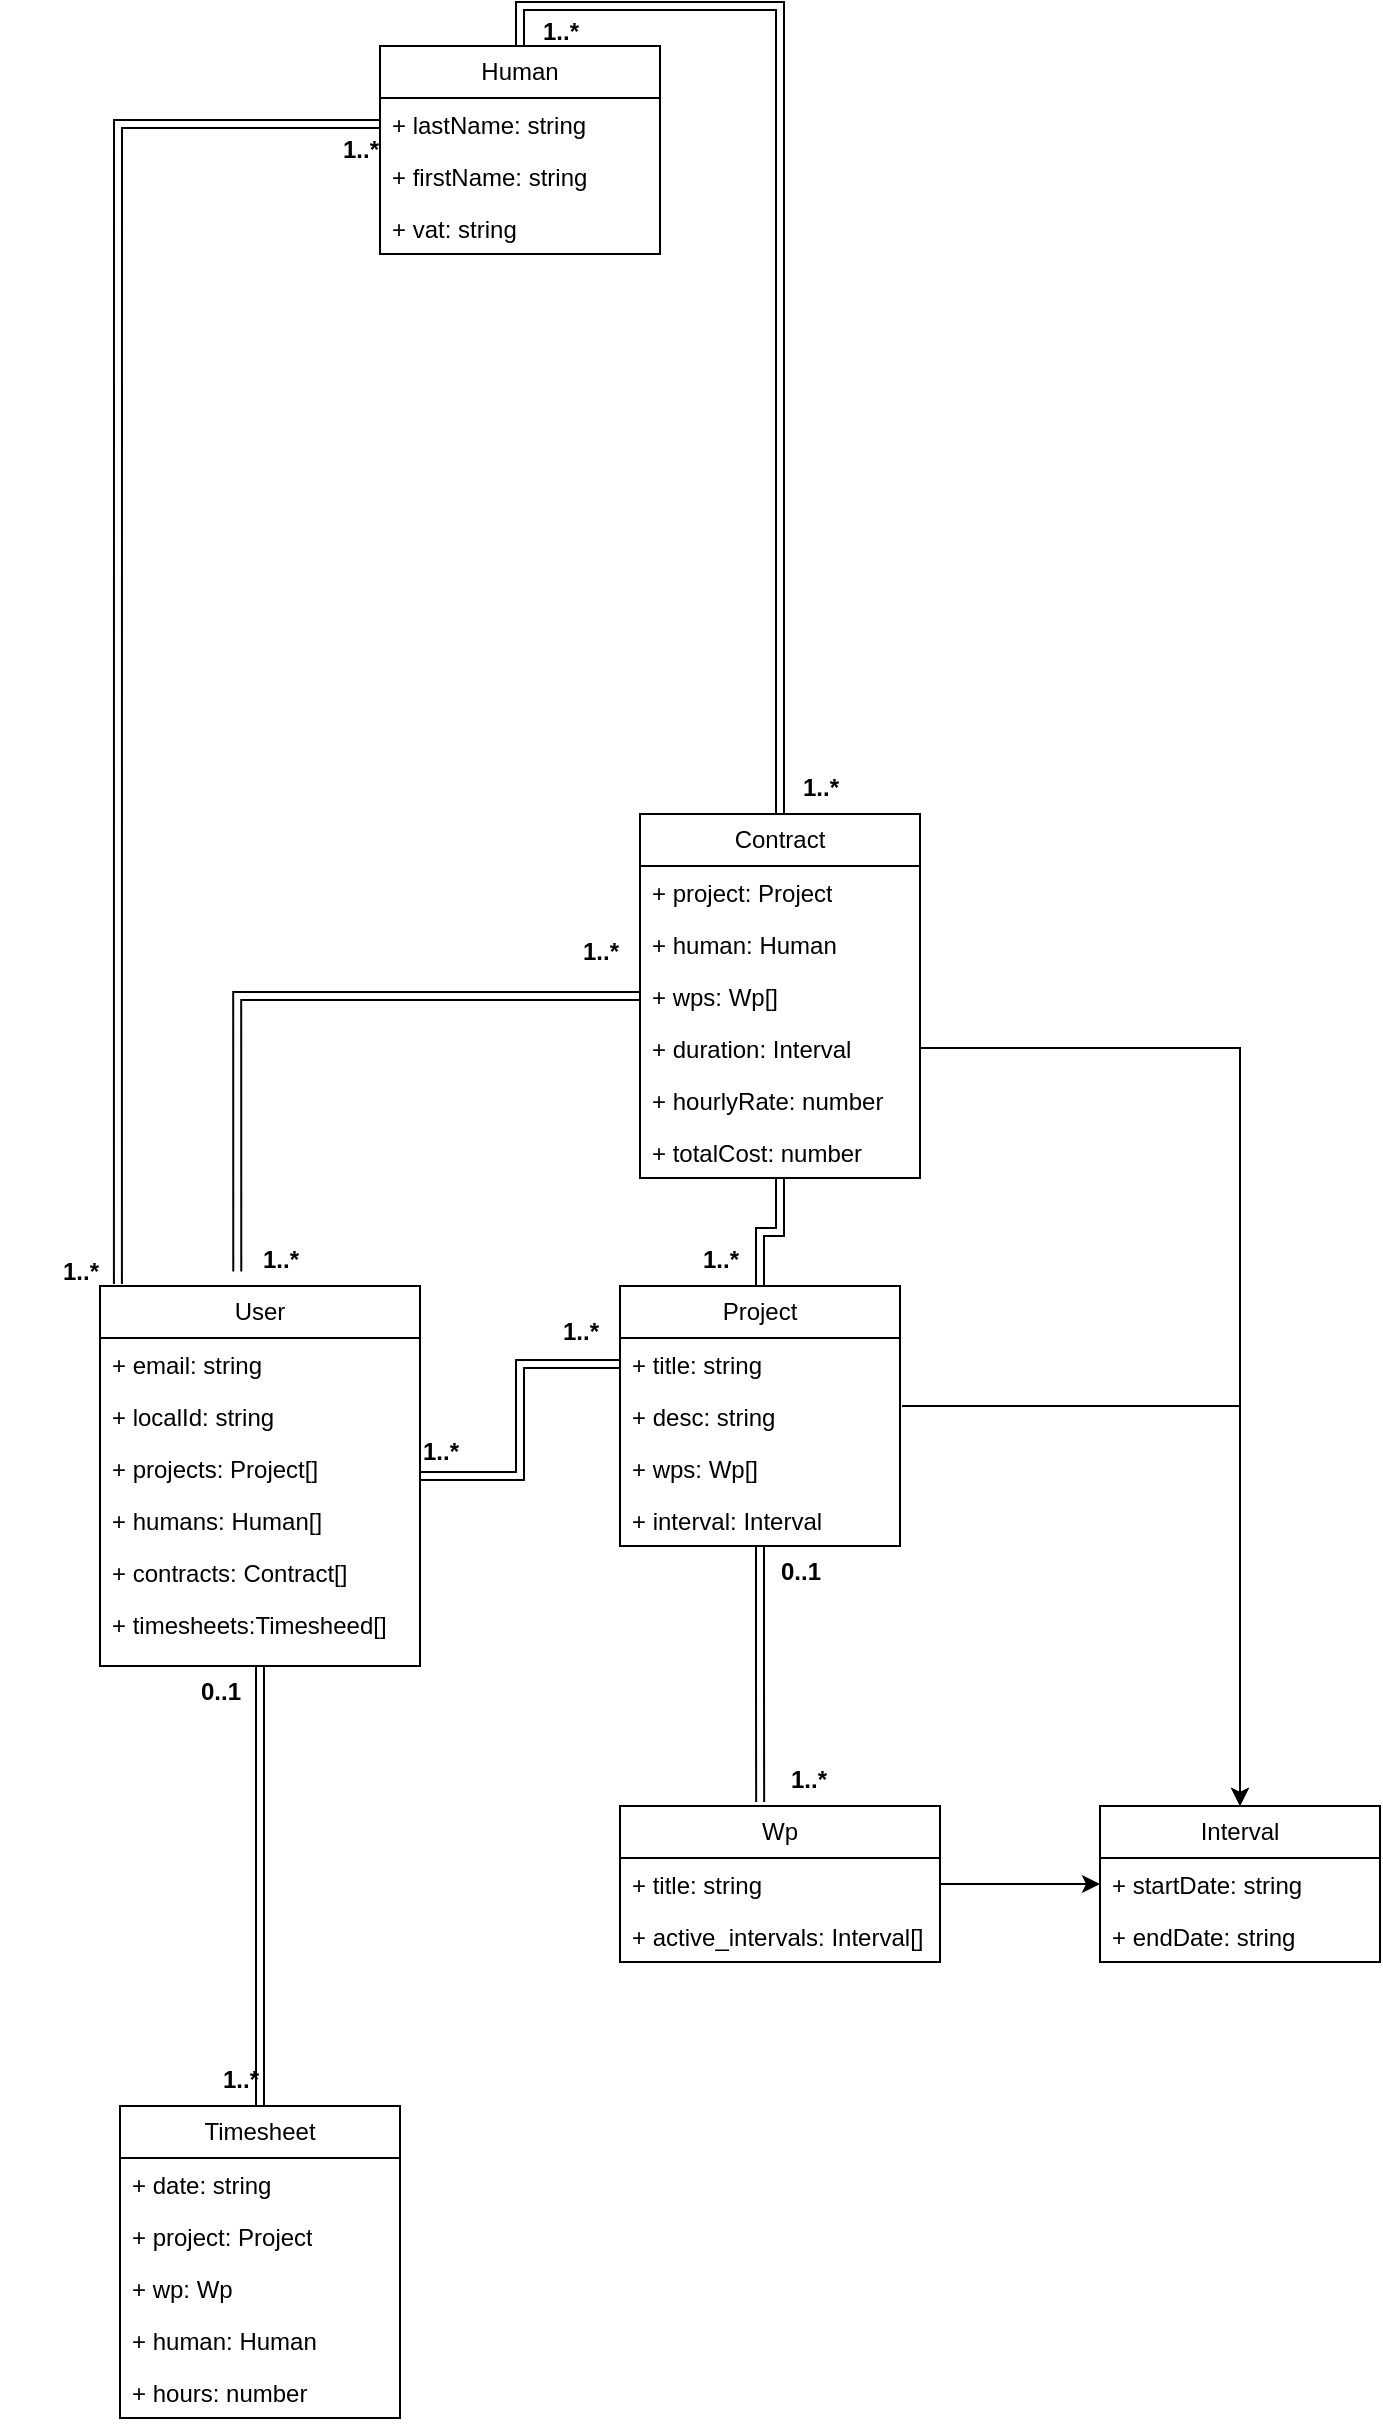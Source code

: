 <mxfile version="23.1.6" type="device">
  <diagram id="C5RBs43oDa-KdzZeNtuy" name="Page-1">
    <mxGraphModel dx="1434" dy="1915" grid="1" gridSize="10" guides="1" tooltips="1" connect="1" arrows="1" fold="1" page="1" pageScale="1" pageWidth="827" pageHeight="1169" math="0" shadow="0">
      <root>
        <mxCell id="WIyWlLk6GJQsqaUBKTNV-0" />
        <mxCell id="WIyWlLk6GJQsqaUBKTNV-1" parent="WIyWlLk6GJQsqaUBKTNV-0" />
        <mxCell id="FoKzM-1AQg_04eerCOt0-0" value="Wp" style="swimlane;fontStyle=0;childLayout=stackLayout;horizontal=1;startSize=26;fillColor=none;horizontalStack=0;resizeParent=1;resizeParentMax=0;resizeLast=0;collapsible=1;marginBottom=0;whiteSpace=wrap;html=1;" parent="WIyWlLk6GJQsqaUBKTNV-1" vertex="1">
          <mxGeometry x="320" y="640" width="160" height="78" as="geometry" />
        </mxCell>
        <mxCell id="FoKzM-1AQg_04eerCOt0-1" value="+ title: string&lt;br&gt;" style="text;strokeColor=none;fillColor=none;align=left;verticalAlign=top;spacingLeft=4;spacingRight=4;overflow=hidden;rotatable=0;points=[[0,0.5],[1,0.5]];portConstraint=eastwest;whiteSpace=wrap;html=1;" parent="FoKzM-1AQg_04eerCOt0-0" vertex="1">
          <mxGeometry y="26" width="160" height="26" as="geometry" />
        </mxCell>
        <mxCell id="FoKzM-1AQg_04eerCOt0-2" value="+ active_intervals: Interval[]&amp;nbsp;" style="text;strokeColor=none;fillColor=none;align=left;verticalAlign=top;spacingLeft=4;spacingRight=4;overflow=hidden;rotatable=0;points=[[0,0.5],[1,0.5]];portConstraint=eastwest;whiteSpace=wrap;html=1;" parent="FoKzM-1AQg_04eerCOt0-0" vertex="1">
          <mxGeometry y="52" width="160" height="26" as="geometry" />
        </mxCell>
        <mxCell id="FoKzM-1AQg_04eerCOt0-8" value="Interval" style="swimlane;fontStyle=0;childLayout=stackLayout;horizontal=1;startSize=26;fillColor=none;horizontalStack=0;resizeParent=1;resizeParentMax=0;resizeLast=0;collapsible=1;marginBottom=0;whiteSpace=wrap;html=1;" parent="WIyWlLk6GJQsqaUBKTNV-1" vertex="1">
          <mxGeometry x="560" y="640" width="140" height="78" as="geometry" />
        </mxCell>
        <mxCell id="FoKzM-1AQg_04eerCOt0-9" value="+ startDate: string" style="text;strokeColor=none;fillColor=none;align=left;verticalAlign=top;spacingLeft=4;spacingRight=4;overflow=hidden;rotatable=0;points=[[0,0.5],[1,0.5]];portConstraint=eastwest;whiteSpace=wrap;html=1;" parent="FoKzM-1AQg_04eerCOt0-8" vertex="1">
          <mxGeometry y="26" width="140" height="26" as="geometry" />
        </mxCell>
        <mxCell id="FoKzM-1AQg_04eerCOt0-10" value="+ endDate: string" style="text;strokeColor=none;fillColor=none;align=left;verticalAlign=top;spacingLeft=4;spacingRight=4;overflow=hidden;rotatable=0;points=[[0,0.5],[1,0.5]];portConstraint=eastwest;whiteSpace=wrap;html=1;" parent="FoKzM-1AQg_04eerCOt0-8" vertex="1">
          <mxGeometry y="52" width="140" height="26" as="geometry" />
        </mxCell>
        <mxCell id="FoKzM-1AQg_04eerCOt0-12" value="Project" style="swimlane;fontStyle=0;childLayout=stackLayout;horizontal=1;startSize=26;horizontalStack=0;resizeParent=1;resizeParentMax=0;resizeLast=0;collapsible=1;marginBottom=0;whiteSpace=wrap;html=1;" parent="WIyWlLk6GJQsqaUBKTNV-1" vertex="1">
          <mxGeometry x="320" y="380" width="140" height="130" as="geometry" />
        </mxCell>
        <mxCell id="FoKzM-1AQg_04eerCOt0-13" value="+ title: string" style="text;strokeColor=none;fillColor=none;align=left;verticalAlign=top;spacingLeft=4;spacingRight=4;overflow=hidden;rotatable=0;points=[[0,0.5],[1,0.5]];portConstraint=eastwest;whiteSpace=wrap;html=1;" parent="FoKzM-1AQg_04eerCOt0-12" vertex="1">
          <mxGeometry y="26" width="140" height="26" as="geometry" />
        </mxCell>
        <mxCell id="FoKzM-1AQg_04eerCOt0-14" value="+ desc: string" style="text;strokeColor=none;fillColor=none;align=left;verticalAlign=top;spacingLeft=4;spacingRight=4;overflow=hidden;rotatable=0;points=[[0,0.5],[1,0.5]];portConstraint=eastwest;whiteSpace=wrap;html=1;" parent="FoKzM-1AQg_04eerCOt0-12" vertex="1">
          <mxGeometry y="52" width="140" height="26" as="geometry" />
        </mxCell>
        <mxCell id="FoKzM-1AQg_04eerCOt0-15" value="+ wps: Wp[]" style="text;strokeColor=none;fillColor=none;align=left;verticalAlign=top;spacingLeft=4;spacingRight=4;overflow=hidden;rotatable=0;points=[[0,0.5],[1,0.5]];portConstraint=eastwest;whiteSpace=wrap;html=1;" parent="FoKzM-1AQg_04eerCOt0-12" vertex="1">
          <mxGeometry y="78" width="140" height="26" as="geometry" />
        </mxCell>
        <mxCell id="FoKzM-1AQg_04eerCOt0-37" value="+ interval: Interval" style="text;strokeColor=none;fillColor=none;align=left;verticalAlign=top;spacingLeft=4;spacingRight=4;overflow=hidden;rotatable=0;points=[[0,0.5],[1,0.5]];portConstraint=eastwest;whiteSpace=wrap;html=1;" parent="FoKzM-1AQg_04eerCOt0-12" vertex="1">
          <mxGeometry y="104" width="140" height="26" as="geometry" />
        </mxCell>
        <mxCell id="FoKzM-1AQg_04eerCOt0-21" style="edgeStyle=orthogonalEdgeStyle;rounded=0;orthogonalLoop=1;jettySize=auto;html=1;entryX=0.5;entryY=0;entryDx=0;entryDy=0;" parent="WIyWlLk6GJQsqaUBKTNV-1" target="FoKzM-1AQg_04eerCOt0-8" edge="1">
          <mxGeometry relative="1" as="geometry">
            <mxPoint x="461" y="440" as="sourcePoint" />
            <Array as="points">
              <mxPoint x="461" y="440" />
              <mxPoint x="630" y="440" />
            </Array>
          </mxGeometry>
        </mxCell>
        <mxCell id="FoKzM-1AQg_04eerCOt0-22" style="edgeStyle=orthogonalEdgeStyle;rounded=0;orthogonalLoop=1;jettySize=auto;html=1;entryX=0;entryY=0.5;entryDx=0;entryDy=0;" parent="WIyWlLk6GJQsqaUBKTNV-1" source="FoKzM-1AQg_04eerCOt0-1" target="FoKzM-1AQg_04eerCOt0-9" edge="1">
          <mxGeometry relative="1" as="geometry" />
        </mxCell>
        <mxCell id="FoKzM-1AQg_04eerCOt0-39" style="edgeStyle=orthogonalEdgeStyle;rounded=0;orthogonalLoop=1;jettySize=auto;html=1;entryX=0;entryY=0.5;entryDx=0;entryDy=0;shape=link;" parent="WIyWlLk6GJQsqaUBKTNV-1" source="FoKzM-1AQg_04eerCOt0-24" target="FoKzM-1AQg_04eerCOt0-13" edge="1">
          <mxGeometry relative="1" as="geometry" />
        </mxCell>
        <mxCell id="nKdxntFMFZHb6h5BVn5V-6" style="edgeStyle=orthogonalEdgeStyle;rounded=0;orthogonalLoop=1;jettySize=auto;html=1;strokeColor=none;" parent="WIyWlLk6GJQsqaUBKTNV-1" source="FoKzM-1AQg_04eerCOt0-24" edge="1">
          <mxGeometry relative="1" as="geometry">
            <mxPoint x="140" y="940" as="targetPoint" />
          </mxGeometry>
        </mxCell>
        <mxCell id="nKdxntFMFZHb6h5BVn5V-20" style="edgeStyle=orthogonalEdgeStyle;rounded=0;orthogonalLoop=1;jettySize=auto;html=1;entryX=0.5;entryY=0;entryDx=0;entryDy=0;shape=link;" parent="WIyWlLk6GJQsqaUBKTNV-1" source="FoKzM-1AQg_04eerCOt0-24" target="nKdxntFMFZHb6h5BVn5V-14" edge="1">
          <mxGeometry relative="1" as="geometry" />
        </mxCell>
        <mxCell id="nKdxntFMFZHb6h5BVn5V-23" style="edgeStyle=orthogonalEdgeStyle;rounded=0;orthogonalLoop=1;jettySize=auto;html=1;entryX=0;entryY=0.5;entryDx=0;entryDy=0;exitX=0.056;exitY=-0.005;exitDx=0;exitDy=0;exitPerimeter=0;shape=link;" parent="WIyWlLk6GJQsqaUBKTNV-1" source="FoKzM-1AQg_04eerCOt0-24" target="FoKzM-1AQg_04eerCOt0-43" edge="1">
          <mxGeometry relative="1" as="geometry">
            <mxPoint x="20" y="374" as="sourcePoint" />
            <mxPoint x="80" y="-220" as="targetPoint" />
          </mxGeometry>
        </mxCell>
        <mxCell id="FoKzM-1AQg_04eerCOt0-24" value="User" style="swimlane;fontStyle=0;childLayout=stackLayout;horizontal=1;startSize=26;horizontalStack=0;resizeParent=1;resizeParentMax=0;resizeLast=0;collapsible=1;marginBottom=0;whiteSpace=wrap;html=1;" parent="WIyWlLk6GJQsqaUBKTNV-1" vertex="1">
          <mxGeometry x="60" y="380" width="160" height="190" as="geometry" />
        </mxCell>
        <mxCell id="FoKzM-1AQg_04eerCOt0-25" value="+ email: string" style="text;strokeColor=none;fillColor=none;align=left;verticalAlign=top;spacingLeft=4;spacingRight=4;overflow=hidden;rotatable=0;points=[[0,0.5],[1,0.5]];portConstraint=eastwest;whiteSpace=wrap;html=1;" parent="FoKzM-1AQg_04eerCOt0-24" vertex="1">
          <mxGeometry y="26" width="160" height="26" as="geometry" />
        </mxCell>
        <mxCell id="FoKzM-1AQg_04eerCOt0-26" value="+ localId: string" style="text;strokeColor=none;fillColor=none;align=left;verticalAlign=top;spacingLeft=4;spacingRight=4;overflow=hidden;rotatable=0;points=[[0,0.5],[1,0.5]];portConstraint=eastwest;whiteSpace=wrap;html=1;" parent="FoKzM-1AQg_04eerCOt0-24" vertex="1">
          <mxGeometry y="52" width="160" height="26" as="geometry" />
        </mxCell>
        <mxCell id="nKdxntFMFZHb6h5BVn5V-1" value="+ projects: Project[]" style="text;strokeColor=none;fillColor=none;align=left;verticalAlign=top;spacingLeft=4;spacingRight=4;overflow=hidden;rotatable=0;points=[[0,0.5],[1,0.5]];portConstraint=eastwest;whiteSpace=wrap;html=1;" parent="FoKzM-1AQg_04eerCOt0-24" vertex="1">
          <mxGeometry y="78" width="160" height="26" as="geometry" />
        </mxCell>
        <mxCell id="nKdxntFMFZHb6h5BVn5V-2" value="+ humans: Human[]" style="text;strokeColor=none;fillColor=none;align=left;verticalAlign=top;spacingLeft=4;spacingRight=4;overflow=hidden;rotatable=0;points=[[0,0.5],[1,0.5]];portConstraint=eastwest;whiteSpace=wrap;html=1;" parent="FoKzM-1AQg_04eerCOt0-24" vertex="1">
          <mxGeometry y="104" width="160" height="26" as="geometry" />
        </mxCell>
        <mxCell id="nKdxntFMFZHb6h5BVn5V-3" value="+ contracts: Contract[]" style="text;strokeColor=none;fillColor=none;align=left;verticalAlign=top;spacingLeft=4;spacingRight=4;overflow=hidden;rotatable=0;points=[[0,0.5],[1,0.5]];portConstraint=eastwest;whiteSpace=wrap;html=1;" parent="FoKzM-1AQg_04eerCOt0-24" vertex="1">
          <mxGeometry y="130" width="160" height="26" as="geometry" />
        </mxCell>
        <mxCell id="nKdxntFMFZHb6h5BVn5V-4" value="+ timesheets:Timesheed[]" style="text;strokeColor=none;fillColor=none;align=left;verticalAlign=top;spacingLeft=4;spacingRight=4;overflow=hidden;rotatable=0;points=[[0,0.5],[1,0.5]];portConstraint=eastwest;whiteSpace=wrap;html=1;" parent="FoKzM-1AQg_04eerCOt0-24" vertex="1">
          <mxGeometry y="156" width="160" height="34" as="geometry" />
        </mxCell>
        <mxCell id="FoKzM-1AQg_04eerCOt0-32" style="edgeStyle=orthogonalEdgeStyle;rounded=0;orthogonalLoop=1;jettySize=auto;html=1;entryX=0.438;entryY=-0.026;entryDx=0;entryDy=0;entryPerimeter=0;strokeColor=default;curved=0;shape=link;" parent="WIyWlLk6GJQsqaUBKTNV-1" source="FoKzM-1AQg_04eerCOt0-12" target="FoKzM-1AQg_04eerCOt0-0" edge="1">
          <mxGeometry relative="1" as="geometry" />
        </mxCell>
        <mxCell id="FoKzM-1AQg_04eerCOt0-35" value="0..1" style="text;align=center;fontStyle=1;verticalAlign=middle;spacingLeft=3;spacingRight=3;strokeColor=none;rotatable=0;points=[[0,0.5],[1,0.5]];portConstraint=eastwest;html=1;" parent="WIyWlLk6GJQsqaUBKTNV-1" vertex="1">
          <mxGeometry x="370" y="510" width="80" height="26" as="geometry" />
        </mxCell>
        <mxCell id="FoKzM-1AQg_04eerCOt0-36" value="1..*" style="text;align=center;fontStyle=1;verticalAlign=middle;spacingLeft=3;spacingRight=3;strokeColor=none;rotatable=0;points=[[0,0.5],[1,0.5]];portConstraint=eastwest;html=1;" parent="WIyWlLk6GJQsqaUBKTNV-1" vertex="1">
          <mxGeometry x="374" y="614" width="80" height="26" as="geometry" />
        </mxCell>
        <mxCell id="FoKzM-1AQg_04eerCOt0-40" value="1..*" style="text;align=center;fontStyle=1;verticalAlign=middle;spacingLeft=3;spacingRight=3;strokeColor=none;rotatable=0;points=[[0,0.5],[1,0.5]];portConstraint=eastwest;html=1;" parent="WIyWlLk6GJQsqaUBKTNV-1" vertex="1">
          <mxGeometry x="190" y="450" width="80" height="26" as="geometry" />
        </mxCell>
        <mxCell id="FoKzM-1AQg_04eerCOt0-41" value="1..*" style="text;align=center;fontStyle=1;verticalAlign=middle;spacingLeft=3;spacingRight=3;strokeColor=none;rotatable=0;points=[[0,0.5],[1,0.5]];portConstraint=eastwest;html=1;" parent="WIyWlLk6GJQsqaUBKTNV-1" vertex="1">
          <mxGeometry x="260" y="390" width="80" height="26" as="geometry" />
        </mxCell>
        <mxCell id="FoKzM-1AQg_04eerCOt0-42" value="Human" style="swimlane;fontStyle=0;childLayout=stackLayout;horizontal=1;startSize=26;fillColor=none;horizontalStack=0;resizeParent=1;resizeParentMax=0;resizeLast=0;collapsible=1;marginBottom=0;whiteSpace=wrap;html=1;" parent="WIyWlLk6GJQsqaUBKTNV-1" vertex="1">
          <mxGeometry x="200" y="-240" width="140" height="104" as="geometry" />
        </mxCell>
        <mxCell id="FoKzM-1AQg_04eerCOt0-43" value="+ lastName: string" style="text;strokeColor=none;fillColor=none;align=left;verticalAlign=top;spacingLeft=4;spacingRight=4;overflow=hidden;rotatable=0;points=[[0,0.5],[1,0.5]];portConstraint=eastwest;whiteSpace=wrap;html=1;" parent="FoKzM-1AQg_04eerCOt0-42" vertex="1">
          <mxGeometry y="26" width="140" height="26" as="geometry" />
        </mxCell>
        <mxCell id="FoKzM-1AQg_04eerCOt0-44" value="+ firstName: string" style="text;strokeColor=none;fillColor=none;align=left;verticalAlign=top;spacingLeft=4;spacingRight=4;overflow=hidden;rotatable=0;points=[[0,0.5],[1,0.5]];portConstraint=eastwest;whiteSpace=wrap;html=1;" parent="FoKzM-1AQg_04eerCOt0-42" vertex="1">
          <mxGeometry y="52" width="140" height="26" as="geometry" />
        </mxCell>
        <mxCell id="FoKzM-1AQg_04eerCOt0-45" value="+ vat: string" style="text;strokeColor=none;fillColor=none;align=left;verticalAlign=top;spacingLeft=4;spacingRight=4;overflow=hidden;rotatable=0;points=[[0,0.5],[1,0.5]];portConstraint=eastwest;whiteSpace=wrap;html=1;" parent="FoKzM-1AQg_04eerCOt0-42" vertex="1">
          <mxGeometry y="78" width="140" height="26" as="geometry" />
        </mxCell>
        <mxCell id="FoKzM-1AQg_04eerCOt0-58" style="edgeStyle=orthogonalEdgeStyle;rounded=0;orthogonalLoop=1;jettySize=auto;html=1;entryX=0.5;entryY=0;entryDx=0;entryDy=0;shape=link;" parent="WIyWlLk6GJQsqaUBKTNV-1" source="FoKzM-1AQg_04eerCOt0-50" target="FoKzM-1AQg_04eerCOt0-42" edge="1">
          <mxGeometry relative="1" as="geometry" />
        </mxCell>
        <mxCell id="FoKzM-1AQg_04eerCOt0-61" style="edgeStyle=orthogonalEdgeStyle;rounded=0;orthogonalLoop=1;jettySize=auto;html=1;entryX=0.5;entryY=0;entryDx=0;entryDy=0;shape=link;" parent="WIyWlLk6GJQsqaUBKTNV-1" source="FoKzM-1AQg_04eerCOt0-50" target="FoKzM-1AQg_04eerCOt0-12" edge="1">
          <mxGeometry relative="1" as="geometry" />
        </mxCell>
        <mxCell id="FoKzM-1AQg_04eerCOt0-50" value="Contract" style="swimlane;fontStyle=0;childLayout=stackLayout;horizontal=1;startSize=26;fillColor=none;horizontalStack=0;resizeParent=1;resizeParentMax=0;resizeLast=0;collapsible=1;marginBottom=0;whiteSpace=wrap;html=1;" parent="WIyWlLk6GJQsqaUBKTNV-1" vertex="1">
          <mxGeometry x="330" y="144" width="140" height="182" as="geometry" />
        </mxCell>
        <mxCell id="FoKzM-1AQg_04eerCOt0-51" value="+ project: Project" style="text;strokeColor=none;fillColor=none;align=left;verticalAlign=top;spacingLeft=4;spacingRight=4;overflow=hidden;rotatable=0;points=[[0,0.5],[1,0.5]];portConstraint=eastwest;whiteSpace=wrap;html=1;" parent="FoKzM-1AQg_04eerCOt0-50" vertex="1">
          <mxGeometry y="26" width="140" height="26" as="geometry" />
        </mxCell>
        <mxCell id="FoKzM-1AQg_04eerCOt0-52" value="+ human: Human" style="text;strokeColor=none;fillColor=none;align=left;verticalAlign=top;spacingLeft=4;spacingRight=4;overflow=hidden;rotatable=0;points=[[0,0.5],[1,0.5]];portConstraint=eastwest;whiteSpace=wrap;html=1;" parent="FoKzM-1AQg_04eerCOt0-50" vertex="1">
          <mxGeometry y="52" width="140" height="26" as="geometry" />
        </mxCell>
        <mxCell id="FoKzM-1AQg_04eerCOt0-53" value="+ wps: Wp[]" style="text;strokeColor=none;fillColor=none;align=left;verticalAlign=top;spacingLeft=4;spacingRight=4;overflow=hidden;rotatable=0;points=[[0,0.5],[1,0.5]];portConstraint=eastwest;whiteSpace=wrap;html=1;" parent="FoKzM-1AQg_04eerCOt0-50" vertex="1">
          <mxGeometry y="78" width="140" height="26" as="geometry" />
        </mxCell>
        <mxCell id="FoKzM-1AQg_04eerCOt0-54" value="+ duration: Interval" style="text;strokeColor=none;fillColor=none;align=left;verticalAlign=top;spacingLeft=4;spacingRight=4;overflow=hidden;rotatable=0;points=[[0,0.5],[1,0.5]];portConstraint=eastwest;whiteSpace=wrap;html=1;" parent="FoKzM-1AQg_04eerCOt0-50" vertex="1">
          <mxGeometry y="104" width="140" height="26" as="geometry" />
        </mxCell>
        <mxCell id="FoKzM-1AQg_04eerCOt0-55" value="+ hourlyRate: number" style="text;strokeColor=none;fillColor=none;align=left;verticalAlign=top;spacingLeft=4;spacingRight=4;overflow=hidden;rotatable=0;points=[[0,0.5],[1,0.5]];portConstraint=eastwest;whiteSpace=wrap;html=1;" parent="FoKzM-1AQg_04eerCOt0-50" vertex="1">
          <mxGeometry y="130" width="140" height="26" as="geometry" />
        </mxCell>
        <mxCell id="FoKzM-1AQg_04eerCOt0-56" value="+ totalCost: number" style="text;strokeColor=none;fillColor=none;align=left;verticalAlign=top;spacingLeft=4;spacingRight=4;overflow=hidden;rotatable=0;points=[[0,0.5],[1,0.5]];portConstraint=eastwest;whiteSpace=wrap;html=1;" parent="FoKzM-1AQg_04eerCOt0-50" vertex="1">
          <mxGeometry y="156" width="140" height="26" as="geometry" />
        </mxCell>
        <mxCell id="FoKzM-1AQg_04eerCOt0-57" style="edgeStyle=orthogonalEdgeStyle;rounded=0;orthogonalLoop=1;jettySize=auto;html=1;entryX=0.5;entryY=0;entryDx=0;entryDy=0;" parent="WIyWlLk6GJQsqaUBKTNV-1" source="FoKzM-1AQg_04eerCOt0-54" target="FoKzM-1AQg_04eerCOt0-8" edge="1">
          <mxGeometry relative="1" as="geometry" />
        </mxCell>
        <mxCell id="FoKzM-1AQg_04eerCOt0-59" value="1..*" style="text;align=center;fontStyle=1;verticalAlign=middle;spacingLeft=3;spacingRight=3;strokeColor=none;rotatable=0;points=[[0,0.5],[1,0.5]];portConstraint=eastwest;html=1;" parent="WIyWlLk6GJQsqaUBKTNV-1" vertex="1">
          <mxGeometry x="380" y="118" width="80" height="26" as="geometry" />
        </mxCell>
        <mxCell id="FoKzM-1AQg_04eerCOt0-60" value="1..*" style="text;align=center;fontStyle=1;verticalAlign=middle;spacingLeft=3;spacingRight=3;strokeColor=none;rotatable=0;points=[[0,0.5],[1,0.5]];portConstraint=eastwest;html=1;" parent="WIyWlLk6GJQsqaUBKTNV-1" vertex="1">
          <mxGeometry x="250" y="-260" width="80" height="26" as="geometry" />
        </mxCell>
        <mxCell id="FoKzM-1AQg_04eerCOt0-62" value="1..*" style="text;align=center;fontStyle=1;verticalAlign=middle;spacingLeft=3;spacingRight=3;strokeColor=none;rotatable=0;points=[[0,0.5],[1,0.5]];portConstraint=eastwest;html=1;" parent="WIyWlLk6GJQsqaUBKTNV-1" vertex="1">
          <mxGeometry x="330" y="354" width="80" height="26" as="geometry" />
        </mxCell>
        <mxCell id="FoKzM-1AQg_04eerCOt0-64" style="edgeStyle=orthogonalEdgeStyle;rounded=0;orthogonalLoop=1;jettySize=auto;html=1;entryX=0.429;entryY=-0.038;entryDx=0;entryDy=0;entryPerimeter=0;shape=link;" parent="WIyWlLk6GJQsqaUBKTNV-1" source="FoKzM-1AQg_04eerCOt0-50" target="FoKzM-1AQg_04eerCOt0-24" edge="1">
          <mxGeometry relative="1" as="geometry" />
        </mxCell>
        <mxCell id="FoKzM-1AQg_04eerCOt0-65" value="1..*" style="text;align=center;fontStyle=1;verticalAlign=middle;spacingLeft=3;spacingRight=3;strokeColor=none;rotatable=0;points=[[0,0.5],[1,0.5]];portConstraint=eastwest;html=1;" parent="WIyWlLk6GJQsqaUBKTNV-1" vertex="1">
          <mxGeometry x="110" y="354" width="80" height="26" as="geometry" />
        </mxCell>
        <mxCell id="FoKzM-1AQg_04eerCOt0-66" value="1..*" style="text;align=center;fontStyle=1;verticalAlign=middle;spacingLeft=3;spacingRight=3;strokeColor=none;rotatable=0;points=[[0,0.5],[1,0.5]];portConstraint=eastwest;html=1;" parent="WIyWlLk6GJQsqaUBKTNV-1" vertex="1">
          <mxGeometry x="270" y="200" width="80" height="26" as="geometry" />
        </mxCell>
        <mxCell id="nKdxntFMFZHb6h5BVn5V-14" value="Timesheet" style="swimlane;fontStyle=0;childLayout=stackLayout;horizontal=1;startSize=26;fillColor=none;horizontalStack=0;resizeParent=1;resizeParentMax=0;resizeLast=0;collapsible=1;marginBottom=0;whiteSpace=wrap;html=1;" parent="WIyWlLk6GJQsqaUBKTNV-1" vertex="1">
          <mxGeometry x="70" y="790" width="140" height="156" as="geometry" />
        </mxCell>
        <mxCell id="nKdxntFMFZHb6h5BVn5V-15" value="+ date: string" style="text;strokeColor=none;fillColor=none;align=left;verticalAlign=top;spacingLeft=4;spacingRight=4;overflow=hidden;rotatable=0;points=[[0,0.5],[1,0.5]];portConstraint=eastwest;whiteSpace=wrap;html=1;" parent="nKdxntFMFZHb6h5BVn5V-14" vertex="1">
          <mxGeometry y="26" width="140" height="26" as="geometry" />
        </mxCell>
        <mxCell id="nKdxntFMFZHb6h5BVn5V-16" value="+ project: Project" style="text;strokeColor=none;fillColor=none;align=left;verticalAlign=top;spacingLeft=4;spacingRight=4;overflow=hidden;rotatable=0;points=[[0,0.5],[1,0.5]];portConstraint=eastwest;whiteSpace=wrap;html=1;" parent="nKdxntFMFZHb6h5BVn5V-14" vertex="1">
          <mxGeometry y="52" width="140" height="26" as="geometry" />
        </mxCell>
        <mxCell id="nKdxntFMFZHb6h5BVn5V-17" value="+ wp: Wp" style="text;strokeColor=none;fillColor=none;align=left;verticalAlign=top;spacingLeft=4;spacingRight=4;overflow=hidden;rotatable=0;points=[[0,0.5],[1,0.5]];portConstraint=eastwest;whiteSpace=wrap;html=1;" parent="nKdxntFMFZHb6h5BVn5V-14" vertex="1">
          <mxGeometry y="78" width="140" height="26" as="geometry" />
        </mxCell>
        <mxCell id="nKdxntFMFZHb6h5BVn5V-18" value="+ human: Human" style="text;strokeColor=none;fillColor=none;align=left;verticalAlign=top;spacingLeft=4;spacingRight=4;overflow=hidden;rotatable=0;points=[[0,0.5],[1,0.5]];portConstraint=eastwest;whiteSpace=wrap;html=1;" parent="nKdxntFMFZHb6h5BVn5V-14" vertex="1">
          <mxGeometry y="104" width="140" height="26" as="geometry" />
        </mxCell>
        <mxCell id="nKdxntFMFZHb6h5BVn5V-19" value="+ hours: number" style="text;strokeColor=none;fillColor=none;align=left;verticalAlign=top;spacingLeft=4;spacingRight=4;overflow=hidden;rotatable=0;points=[[0,0.5],[1,0.5]];portConstraint=eastwest;whiteSpace=wrap;html=1;" parent="nKdxntFMFZHb6h5BVn5V-14" vertex="1">
          <mxGeometry y="130" width="140" height="26" as="geometry" />
        </mxCell>
        <mxCell id="nKdxntFMFZHb6h5BVn5V-21" value="0..1" style="text;align=center;fontStyle=1;verticalAlign=middle;spacingLeft=3;spacingRight=3;strokeColor=none;rotatable=0;points=[[0,0.5],[1,0.5]];portConstraint=eastwest;html=1;" parent="WIyWlLk6GJQsqaUBKTNV-1" vertex="1">
          <mxGeometry x="80" y="570" width="80" height="26" as="geometry" />
        </mxCell>
        <mxCell id="nKdxntFMFZHb6h5BVn5V-22" value="1..*" style="text;align=center;fontStyle=1;verticalAlign=middle;spacingLeft=3;spacingRight=3;strokeColor=none;rotatable=0;points=[[0,0.5],[1,0.5]];portConstraint=eastwest;html=1;" parent="WIyWlLk6GJQsqaUBKTNV-1" vertex="1">
          <mxGeometry x="90" y="764" width="80" height="26" as="geometry" />
        </mxCell>
        <mxCell id="nKdxntFMFZHb6h5BVn5V-24" value="1..*" style="text;align=center;fontStyle=1;verticalAlign=middle;spacingLeft=3;spacingRight=3;strokeColor=none;rotatable=0;points=[[0,0.5],[1,0.5]];portConstraint=eastwest;html=1;" parent="WIyWlLk6GJQsqaUBKTNV-1" vertex="1">
          <mxGeometry x="150" y="-201" width="80" height="26" as="geometry" />
        </mxCell>
        <mxCell id="nKdxntFMFZHb6h5BVn5V-25" value="1..*" style="text;align=center;fontStyle=1;verticalAlign=middle;spacingLeft=3;spacingRight=3;strokeColor=none;rotatable=0;points=[[0,0.5],[1,0.5]];portConstraint=eastwest;html=1;" parent="WIyWlLk6GJQsqaUBKTNV-1" vertex="1">
          <mxGeometry x="10" y="360" width="80" height="26" as="geometry" />
        </mxCell>
      </root>
    </mxGraphModel>
  </diagram>
</mxfile>

